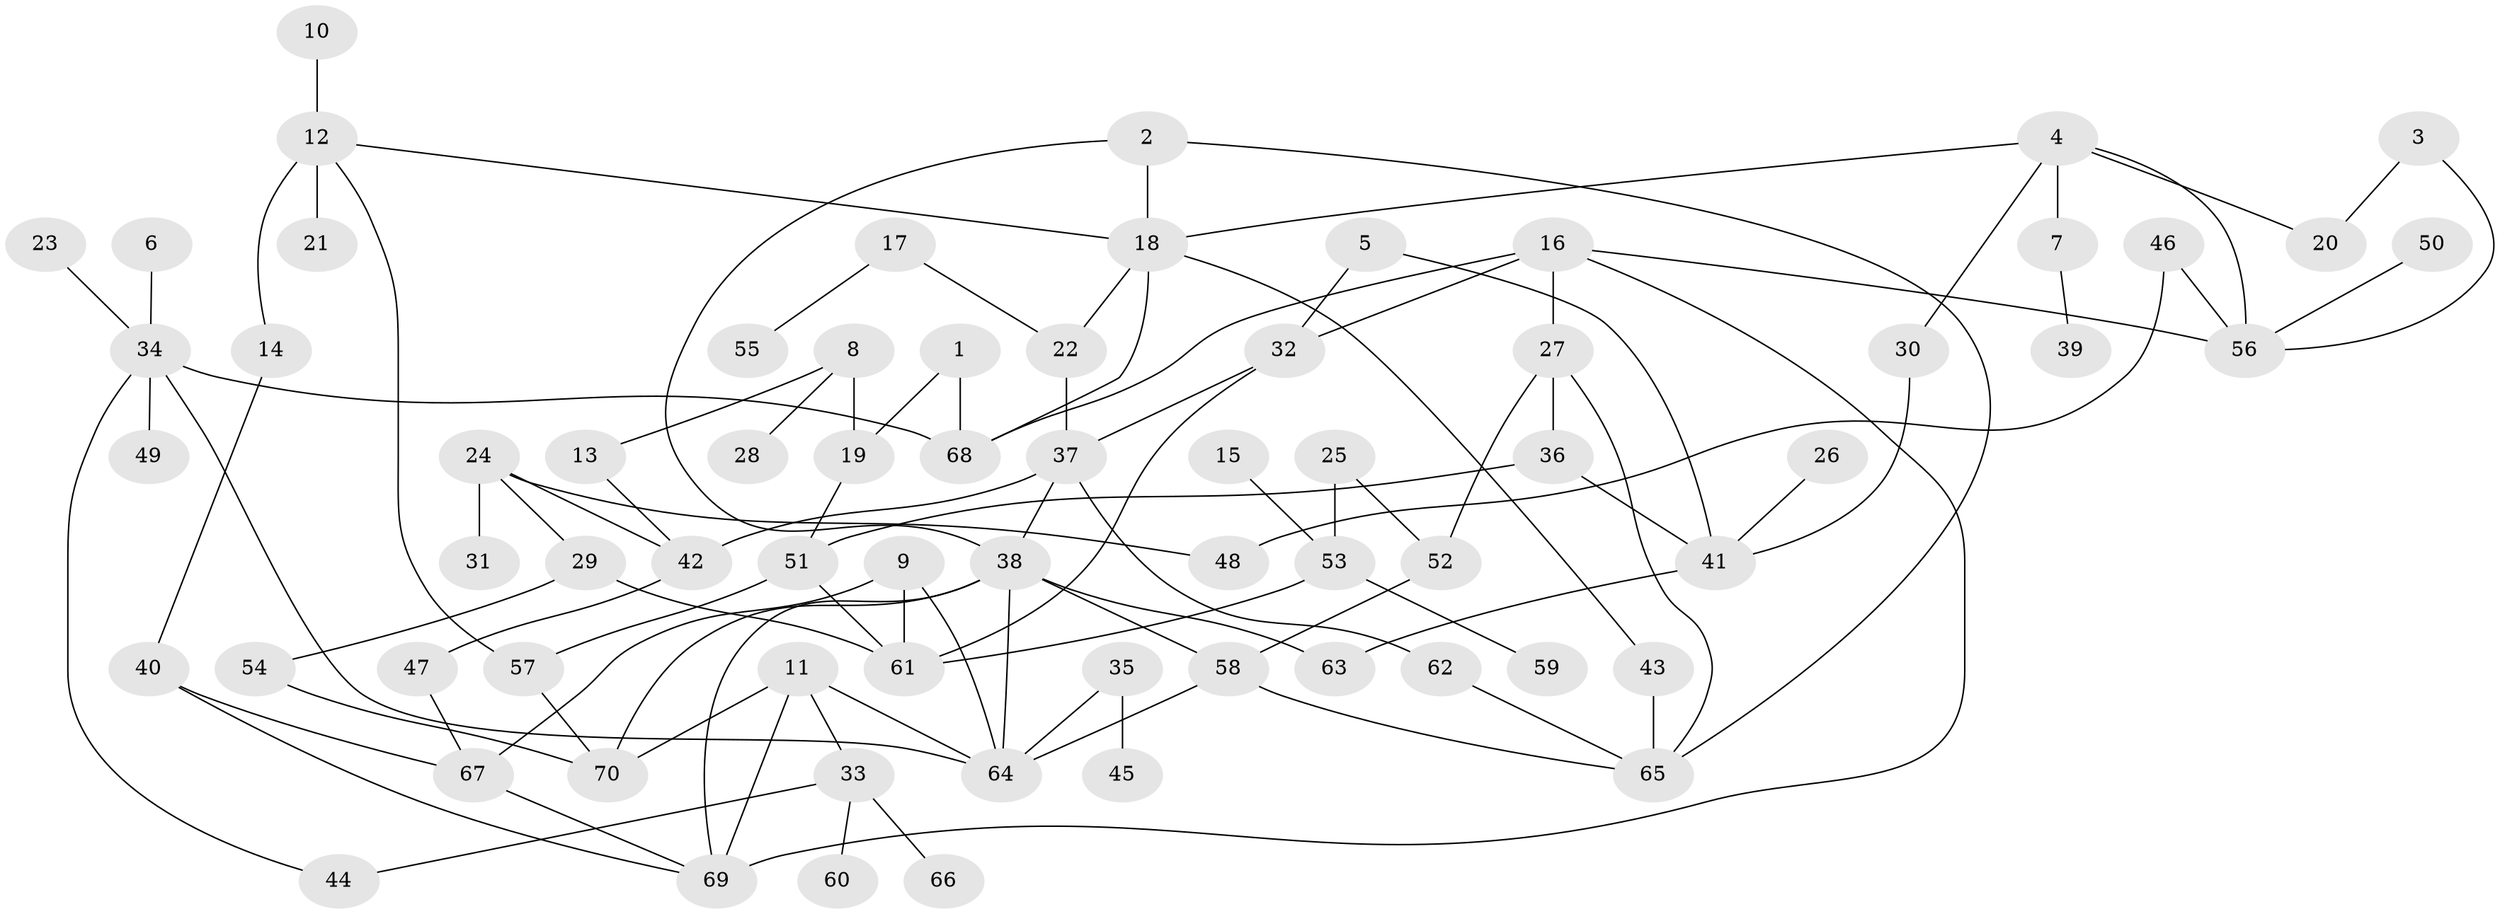 // original degree distribution, {2: 0.34532374100719426, 6: 0.05755395683453238, 5: 0.03597122302158273, 3: 0.19424460431654678, 7: 0.007194244604316547, 8: 0.014388489208633094, 4: 0.06474820143884892, 1: 0.2805755395683453}
// Generated by graph-tools (version 1.1) at 2025/01/03/09/25 03:01:01]
// undirected, 70 vertices, 101 edges
graph export_dot {
graph [start="1"]
  node [color=gray90,style=filled];
  1;
  2;
  3;
  4;
  5;
  6;
  7;
  8;
  9;
  10;
  11;
  12;
  13;
  14;
  15;
  16;
  17;
  18;
  19;
  20;
  21;
  22;
  23;
  24;
  25;
  26;
  27;
  28;
  29;
  30;
  31;
  32;
  33;
  34;
  35;
  36;
  37;
  38;
  39;
  40;
  41;
  42;
  43;
  44;
  45;
  46;
  47;
  48;
  49;
  50;
  51;
  52;
  53;
  54;
  55;
  56;
  57;
  58;
  59;
  60;
  61;
  62;
  63;
  64;
  65;
  66;
  67;
  68;
  69;
  70;
  1 -- 19 [weight=1.0];
  1 -- 68 [weight=1.0];
  2 -- 18 [weight=1.0];
  2 -- 38 [weight=1.0];
  2 -- 65 [weight=1.0];
  3 -- 20 [weight=1.0];
  3 -- 56 [weight=1.0];
  4 -- 7 [weight=1.0];
  4 -- 18 [weight=1.0];
  4 -- 20 [weight=1.0];
  4 -- 30 [weight=1.0];
  4 -- 56 [weight=1.0];
  5 -- 32 [weight=1.0];
  5 -- 41 [weight=1.0];
  6 -- 34 [weight=1.0];
  7 -- 39 [weight=1.0];
  8 -- 13 [weight=1.0];
  8 -- 19 [weight=1.0];
  8 -- 28 [weight=1.0];
  9 -- 61 [weight=1.0];
  9 -- 64 [weight=1.0];
  9 -- 67 [weight=1.0];
  10 -- 12 [weight=1.0];
  11 -- 33 [weight=1.0];
  11 -- 64 [weight=1.0];
  11 -- 69 [weight=1.0];
  11 -- 70 [weight=1.0];
  12 -- 14 [weight=1.0];
  12 -- 18 [weight=1.0];
  12 -- 21 [weight=2.0];
  12 -- 57 [weight=1.0];
  13 -- 42 [weight=1.0];
  14 -- 40 [weight=1.0];
  15 -- 53 [weight=1.0];
  16 -- 27 [weight=1.0];
  16 -- 32 [weight=1.0];
  16 -- 56 [weight=1.0];
  16 -- 68 [weight=1.0];
  16 -- 69 [weight=1.0];
  17 -- 22 [weight=1.0];
  17 -- 55 [weight=1.0];
  18 -- 22 [weight=1.0];
  18 -- 43 [weight=1.0];
  18 -- 68 [weight=1.0];
  19 -- 51 [weight=1.0];
  22 -- 37 [weight=1.0];
  23 -- 34 [weight=1.0];
  24 -- 29 [weight=1.0];
  24 -- 31 [weight=1.0];
  24 -- 42 [weight=1.0];
  24 -- 48 [weight=1.0];
  25 -- 52 [weight=1.0];
  25 -- 53 [weight=1.0];
  26 -- 41 [weight=1.0];
  27 -- 36 [weight=1.0];
  27 -- 52 [weight=1.0];
  27 -- 65 [weight=1.0];
  29 -- 54 [weight=1.0];
  29 -- 61 [weight=1.0];
  30 -- 41 [weight=1.0];
  32 -- 37 [weight=1.0];
  32 -- 61 [weight=2.0];
  33 -- 44 [weight=1.0];
  33 -- 60 [weight=1.0];
  33 -- 66 [weight=1.0];
  34 -- 44 [weight=1.0];
  34 -- 49 [weight=1.0];
  34 -- 64 [weight=1.0];
  34 -- 68 [weight=1.0];
  35 -- 45 [weight=1.0];
  35 -- 64 [weight=1.0];
  36 -- 41 [weight=1.0];
  36 -- 51 [weight=1.0];
  37 -- 38 [weight=1.0];
  37 -- 42 [weight=1.0];
  37 -- 62 [weight=1.0];
  38 -- 58 [weight=1.0];
  38 -- 63 [weight=1.0];
  38 -- 64 [weight=1.0];
  38 -- 69 [weight=2.0];
  38 -- 70 [weight=1.0];
  40 -- 67 [weight=1.0];
  40 -- 69 [weight=1.0];
  41 -- 63 [weight=1.0];
  42 -- 47 [weight=1.0];
  43 -- 65 [weight=2.0];
  46 -- 48 [weight=1.0];
  46 -- 56 [weight=1.0];
  47 -- 67 [weight=1.0];
  50 -- 56 [weight=1.0];
  51 -- 57 [weight=1.0];
  51 -- 61 [weight=1.0];
  52 -- 58 [weight=1.0];
  53 -- 59 [weight=1.0];
  53 -- 61 [weight=1.0];
  54 -- 70 [weight=1.0];
  57 -- 70 [weight=1.0];
  58 -- 64 [weight=1.0];
  58 -- 65 [weight=1.0];
  62 -- 65 [weight=1.0];
  67 -- 69 [weight=1.0];
}
